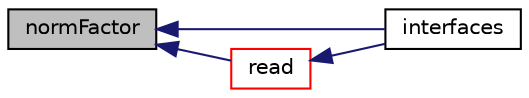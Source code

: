 digraph "normFactor"
{
  bgcolor="transparent";
  edge [fontname="Helvetica",fontsize="10",labelfontname="Helvetica",labelfontsize="10"];
  node [fontname="Helvetica",fontsize="10",shape=record];
  rankdir="LR";
  Node457 [label="normFactor",height=0.2,width=0.4,color="black", fillcolor="grey75", style="filled", fontcolor="black"];
  Node457 -> Node458 [dir="back",color="midnightblue",fontsize="10",style="solid",fontname="Helvetica"];
  Node458 [label="interfaces",height=0.2,width=0.4,color="black",URL="$a27933.html#a2ba99f918fda64bcee6b76ee1932a304"];
  Node457 -> Node459 [dir="back",color="midnightblue",fontsize="10",style="solid",fontname="Helvetica"];
  Node459 [label="read",height=0.2,width=0.4,color="red",URL="$a27933.html#aa9b8764750bd9ff67ca32b6551dc7847",tooltip="Read and reset the solver parameters from the given stream. "];
  Node459 -> Node458 [dir="back",color="midnightblue",fontsize="10",style="solid",fontname="Helvetica"];
}
